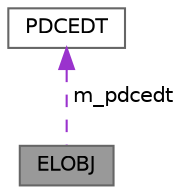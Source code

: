 digraph "ELOBJ"
{
 // LATEX_PDF_SIZE
  bgcolor="transparent";
  edge [fontname=Helvetica,fontsize=10,labelfontname=Helvetica,labelfontsize=10];
  node [fontname=Helvetica,fontsize=10,shape=box,height=0.2,width=0.4];
  Node1 [label="ELOBJ",height=0.2,width=0.4,color="gray40", fillcolor="grey60", style="filled", fontcolor="black",tooltip="EL Object"];
  Node2 -> Node1 [dir="back",color="darkorchid3",style="dashed",label=" m_pdcedt" ];
  Node2 [label="PDCEDT",height=0.2,width=0.4,color="gray40", fillcolor="white", style="filled",URL="$class_p_d_c_e_d_t.html",tooltip="PDC and EDT in ELOBJ"];
}
